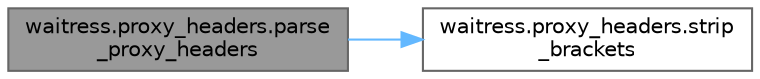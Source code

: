 digraph "waitress.proxy_headers.parse_proxy_headers"
{
 // LATEX_PDF_SIZE
  bgcolor="transparent";
  edge [fontname=Helvetica,fontsize=10,labelfontname=Helvetica,labelfontsize=10];
  node [fontname=Helvetica,fontsize=10,shape=box,height=0.2,width=0.4];
  rankdir="LR";
  Node1 [id="Node000001",label="waitress.proxy_headers.parse\l_proxy_headers",height=0.2,width=0.4,color="gray40", fillcolor="grey60", style="filled", fontcolor="black",tooltip=" "];
  Node1 -> Node2 [id="edge1_Node000001_Node000002",color="steelblue1",style="solid",tooltip=" "];
  Node2 [id="Node000002",label="waitress.proxy_headers.strip\l_brackets",height=0.2,width=0.4,color="grey40", fillcolor="white", style="filled",URL="$namespacewaitress_1_1proxy__headers.html#a3a34e9f825680a39e0a0e75cbaee6315",tooltip=" "];
}
